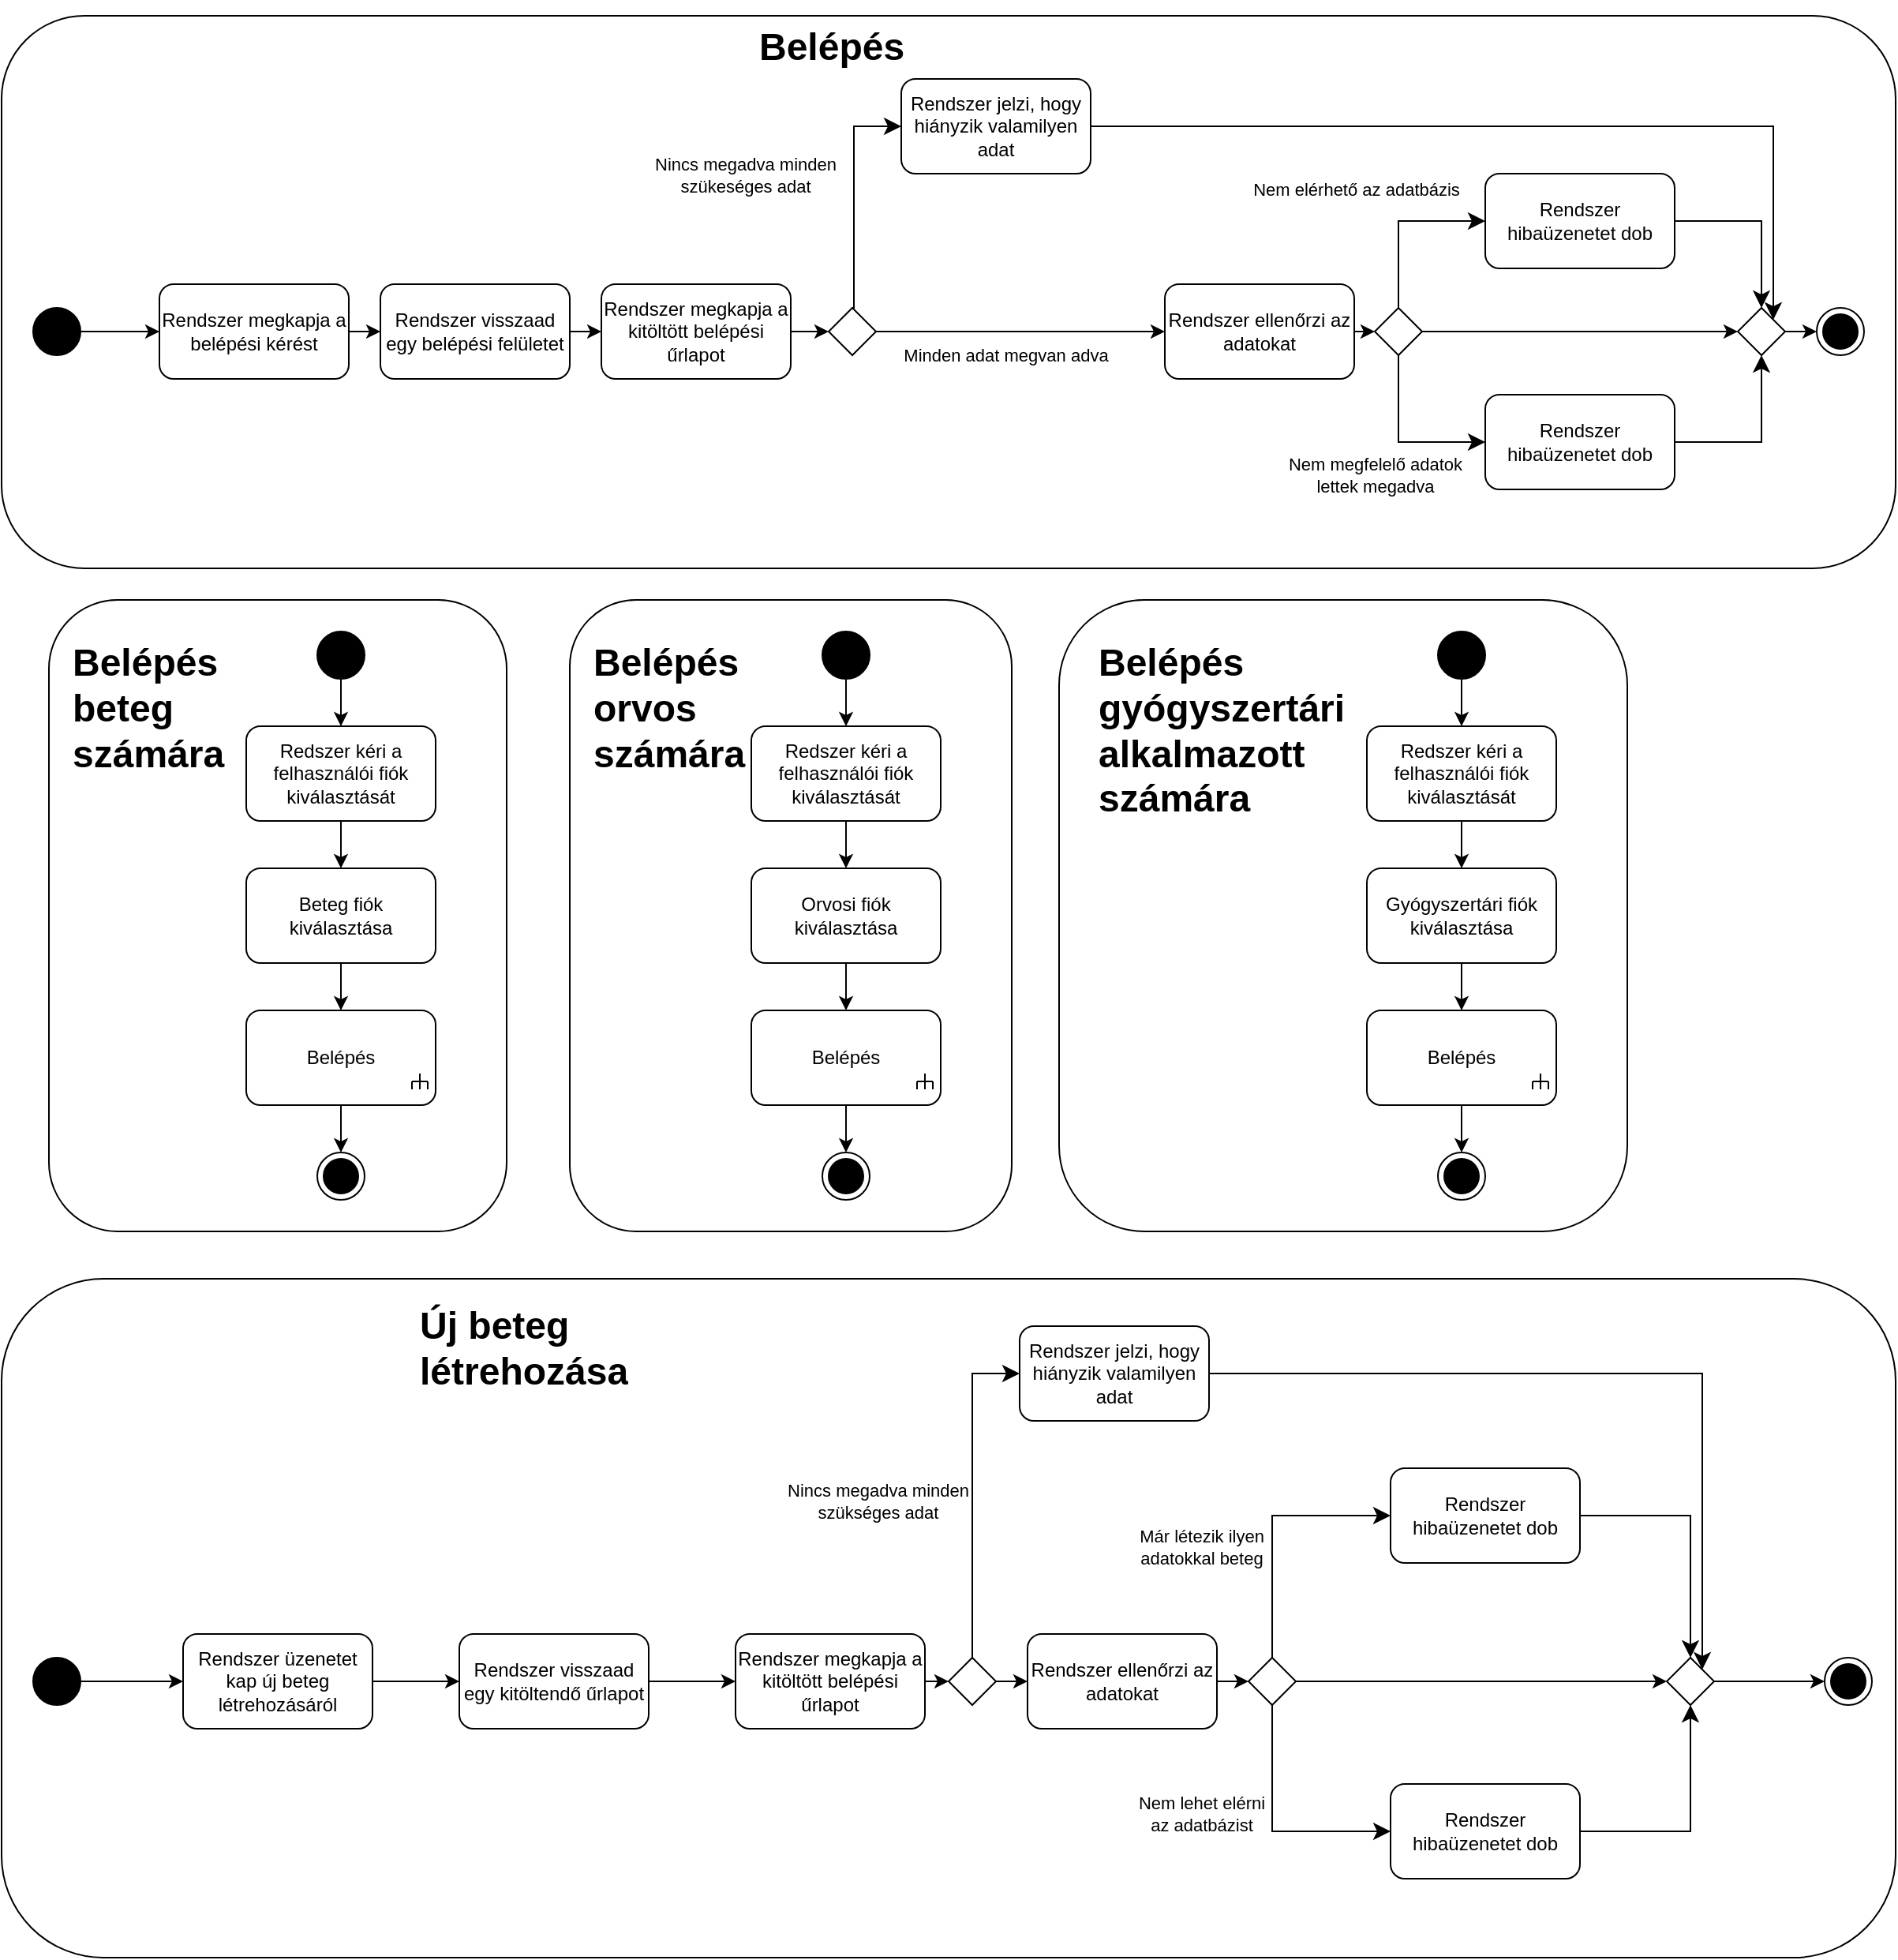<mxfile version="22.0.0" type="github">
  <diagram name="1 oldal" id="A5lsXJry7dlUo_Qo3VN9">
    <mxGraphModel dx="2314" dy="800" grid="1" gridSize="10" guides="1" tooltips="1" connect="1" arrows="1" fold="1" page="1" pageScale="1" pageWidth="1654" pageHeight="2336" math="0" shadow="0">
      <root>
        <mxCell id="0" />
        <mxCell id="1" parent="0" />
        <mxCell id="TR2FxZY_1NchtJB4vOHO-34" value="" style="rounded=1;whiteSpace=wrap;html=1;" parent="1" vertex="1">
          <mxGeometry x="30" y="830" width="1200" height="430" as="geometry" />
        </mxCell>
        <mxCell id="WHd49a4zWyqVJ8gv68w5-19" value="" style="rounded=1;whiteSpace=wrap;html=1;" parent="1" vertex="1">
          <mxGeometry x="60" y="400" width="290" height="400" as="geometry" />
        </mxCell>
        <mxCell id="PKvca1slZynbOJYqbTlJ-1" value="" style="rounded=1;whiteSpace=wrap;html=1;" parent="1" vertex="1">
          <mxGeometry x="30" y="30" width="1200" height="350" as="geometry" />
        </mxCell>
        <mxCell id="PKvca1slZynbOJYqbTlJ-5" value="" style="ellipse;fillColor=strokeColor;html=1;" parent="1" vertex="1">
          <mxGeometry x="50" y="215" width="30" height="30" as="geometry" />
        </mxCell>
        <mxCell id="PKvca1slZynbOJYqbTlJ-6" value="" style="endArrow=classic;html=1;rounded=0;exitX=1;exitY=0.5;exitDx=0;exitDy=0;entryX=0;entryY=0.5;entryDx=0;entryDy=0;" parent="1" source="PKvca1slZynbOJYqbTlJ-5" target="PKvca1slZynbOJYqbTlJ-7" edge="1">
          <mxGeometry width="50" height="50" relative="1" as="geometry">
            <mxPoint x="300" y="390" as="sourcePoint" />
            <mxPoint x="230" y="360" as="targetPoint" />
          </mxGeometry>
        </mxCell>
        <mxCell id="PKvca1slZynbOJYqbTlJ-7" value="Rendszer megkapja a belépési kérést" style="rounded=1;whiteSpace=wrap;html=1;" parent="1" vertex="1">
          <mxGeometry x="130" y="200" width="120" height="60" as="geometry" />
        </mxCell>
        <mxCell id="PKvca1slZynbOJYqbTlJ-8" value="Rendszer visszaad egy belépési felületet" style="rounded=1;whiteSpace=wrap;html=1;" parent="1" vertex="1">
          <mxGeometry x="270" y="200" width="120" height="60" as="geometry" />
        </mxCell>
        <mxCell id="PKvca1slZynbOJYqbTlJ-9" value="" style="endArrow=classic;html=1;rounded=0;exitX=1;exitY=0.5;exitDx=0;exitDy=0;entryX=0;entryY=0.5;entryDx=0;entryDy=0;" parent="1" source="PKvca1slZynbOJYqbTlJ-7" target="PKvca1slZynbOJYqbTlJ-8" edge="1">
          <mxGeometry width="50" height="50" relative="1" as="geometry">
            <mxPoint x="100" y="240" as="sourcePoint" />
            <mxPoint x="160" y="240" as="targetPoint" />
          </mxGeometry>
        </mxCell>
        <mxCell id="PKvca1slZynbOJYqbTlJ-10" value="Rendszer megkapja a kitöltött belépési űrlapot" style="rounded=1;whiteSpace=wrap;html=1;" parent="1" vertex="1">
          <mxGeometry x="410" y="200" width="120" height="60" as="geometry" />
        </mxCell>
        <mxCell id="PKvca1slZynbOJYqbTlJ-11" value="" style="endArrow=classic;html=1;rounded=0;exitX=1;exitY=0.5;exitDx=0;exitDy=0;entryX=0;entryY=0.5;entryDx=0;entryDy=0;" parent="1" source="PKvca1slZynbOJYqbTlJ-8" target="PKvca1slZynbOJYqbTlJ-10" edge="1">
          <mxGeometry width="50" height="50" relative="1" as="geometry">
            <mxPoint x="440" y="390" as="sourcePoint" />
            <mxPoint x="490" y="340" as="targetPoint" />
          </mxGeometry>
        </mxCell>
        <mxCell id="PKvca1slZynbOJYqbTlJ-12" value="Rendszer ellenőrzi az adatokat" style="rounded=1;whiteSpace=wrap;html=1;" parent="1" vertex="1">
          <mxGeometry x="767" y="200" width="120" height="60" as="geometry" />
        </mxCell>
        <mxCell id="PKvca1slZynbOJYqbTlJ-14" value="" style="ellipse;html=1;shape=endState;fillColor=strokeColor;" parent="1" vertex="1">
          <mxGeometry x="1180" y="215" width="30" height="30" as="geometry" />
        </mxCell>
        <mxCell id="KR95v1TRmi0__CUm9b0t-2" value="" style="rhombus;whiteSpace=wrap;html=1;" parent="1" vertex="1">
          <mxGeometry x="900" y="215" width="30" height="30" as="geometry" />
        </mxCell>
        <mxCell id="KR95v1TRmi0__CUm9b0t-4" value="Rendszer hibaüzenetet dob" style="rounded=1;whiteSpace=wrap;html=1;" parent="1" vertex="1">
          <mxGeometry x="970" y="130" width="120" height="60" as="geometry" />
        </mxCell>
        <mxCell id="KR95v1TRmi0__CUm9b0t-5" value="Rendszer hibaüzenetet dob" style="rounded=1;whiteSpace=wrap;html=1;" parent="1" vertex="1">
          <mxGeometry x="970" y="270" width="120" height="60" as="geometry" />
        </mxCell>
        <mxCell id="KR95v1TRmi0__CUm9b0t-6" value="" style="edgeStyle=segmentEdgeStyle;endArrow=classic;html=1;curved=0;rounded=0;endSize=8;startSize=8;exitX=0.5;exitY=0;exitDx=0;exitDy=0;entryX=0;entryY=0.5;entryDx=0;entryDy=0;" parent="1" source="KR95v1TRmi0__CUm9b0t-2" target="KR95v1TRmi0__CUm9b0t-4" edge="1">
          <mxGeometry width="50" height="50" relative="1" as="geometry">
            <mxPoint x="800" y="530" as="sourcePoint" />
            <mxPoint x="850" y="480" as="targetPoint" />
            <Array as="points">
              <mxPoint x="915" y="160" />
            </Array>
          </mxGeometry>
        </mxCell>
        <mxCell id="KR95v1TRmi0__CUm9b0t-31" value="Nem elérhető az adatbázis" style="edgeLabel;html=1;align=center;verticalAlign=middle;resizable=0;points=[];" parent="KR95v1TRmi0__CUm9b0t-6" vertex="1" connectable="0">
          <mxGeometry x="0.097" y="-3" relative="1" as="geometry">
            <mxPoint x="-33" y="-23" as="offset" />
          </mxGeometry>
        </mxCell>
        <mxCell id="KR95v1TRmi0__CUm9b0t-7" value="" style="edgeStyle=segmentEdgeStyle;endArrow=classic;html=1;curved=0;rounded=0;endSize=8;startSize=8;exitX=0.5;exitY=1;exitDx=0;exitDy=0;entryX=0;entryY=0.5;entryDx=0;entryDy=0;" parent="1" source="KR95v1TRmi0__CUm9b0t-2" target="KR95v1TRmi0__CUm9b0t-5" edge="1">
          <mxGeometry width="50" height="50" relative="1" as="geometry">
            <mxPoint x="875" y="385" as="sourcePoint" />
            <mxPoint x="930" y="330" as="targetPoint" />
            <Array as="points">
              <mxPoint x="915" y="300" />
            </Array>
          </mxGeometry>
        </mxCell>
        <mxCell id="KR95v1TRmi0__CUm9b0t-32" value="Nem megfelelő adatok&lt;br&gt;lettek megadva" style="edgeLabel;html=1;align=center;verticalAlign=middle;resizable=0;points=[];" parent="KR95v1TRmi0__CUm9b0t-7" vertex="1" connectable="0">
          <mxGeometry x="-0.357" y="4" relative="1" as="geometry">
            <mxPoint x="-19" y="40" as="offset" />
          </mxGeometry>
        </mxCell>
        <mxCell id="KR95v1TRmi0__CUm9b0t-8" value="" style="edgeStyle=segmentEdgeStyle;endArrow=classic;html=1;curved=0;rounded=0;endSize=8;startSize=8;exitX=1;exitY=0.5;exitDx=0;exitDy=0;entryX=0.5;entryY=0;entryDx=0;entryDy=0;" parent="1" source="KR95v1TRmi0__CUm9b0t-4" target="KR95v1TRmi0__CUm9b0t-9" edge="1">
          <mxGeometry width="50" height="50" relative="1" as="geometry">
            <mxPoint x="850" y="530" as="sourcePoint" />
            <mxPoint x="900" y="480" as="targetPoint" />
          </mxGeometry>
        </mxCell>
        <mxCell id="KR95v1TRmi0__CUm9b0t-9" value="" style="rhombus;whiteSpace=wrap;html=1;" parent="1" vertex="1">
          <mxGeometry x="1130" y="215" width="30" height="30" as="geometry" />
        </mxCell>
        <mxCell id="KR95v1TRmi0__CUm9b0t-13" value="" style="edgeStyle=segmentEdgeStyle;endArrow=classic;html=1;curved=0;rounded=0;endSize=8;startSize=8;exitX=1;exitY=0.5;exitDx=0;exitDy=0;entryX=0.5;entryY=1;entryDx=0;entryDy=0;" parent="1" source="KR95v1TRmi0__CUm9b0t-5" target="KR95v1TRmi0__CUm9b0t-9" edge="1">
          <mxGeometry width="50" height="50" relative="1" as="geometry">
            <mxPoint x="980" y="530" as="sourcePoint" />
            <mxPoint x="1030" y="480" as="targetPoint" />
          </mxGeometry>
        </mxCell>
        <mxCell id="KR95v1TRmi0__CUm9b0t-16" value="" style="rhombus;whiteSpace=wrap;html=1;" parent="1" vertex="1">
          <mxGeometry x="554" y="215" width="30" height="30" as="geometry" />
        </mxCell>
        <mxCell id="KR95v1TRmi0__CUm9b0t-17" value="" style="endArrow=classic;html=1;rounded=0;exitX=1;exitY=0.5;exitDx=0;exitDy=0;entryX=0;entryY=0.5;entryDx=0;entryDy=0;" parent="1" source="PKvca1slZynbOJYqbTlJ-10" target="KR95v1TRmi0__CUm9b0t-16" edge="1">
          <mxGeometry width="50" height="50" relative="1" as="geometry">
            <mxPoint x="680" y="530" as="sourcePoint" />
            <mxPoint x="730" y="480" as="targetPoint" />
          </mxGeometry>
        </mxCell>
        <mxCell id="KR95v1TRmi0__CUm9b0t-18" value="Rendszer jelzi, hogy hiányzik valamilyen adat" style="rounded=1;whiteSpace=wrap;html=1;" parent="1" vertex="1">
          <mxGeometry x="600" y="70" width="120" height="60" as="geometry" />
        </mxCell>
        <mxCell id="KR95v1TRmi0__CUm9b0t-20" value="" style="edgeStyle=segmentEdgeStyle;endArrow=classic;html=1;curved=0;rounded=0;endSize=8;startSize=8;exitX=0.5;exitY=0;exitDx=0;exitDy=0;entryX=0;entryY=0.5;entryDx=0;entryDy=0;" parent="1" source="KR95v1TRmi0__CUm9b0t-16" target="KR95v1TRmi0__CUm9b0t-18" edge="1">
          <mxGeometry width="50" height="50" relative="1" as="geometry">
            <mxPoint x="555" y="435" as="sourcePoint" />
            <mxPoint x="610" y="380" as="targetPoint" />
            <Array as="points">
              <mxPoint x="570" y="215" />
              <mxPoint x="570" y="100" />
            </Array>
          </mxGeometry>
        </mxCell>
        <mxCell id="KR95v1TRmi0__CUm9b0t-23" value="Nincs megadva minden&lt;br&gt;szükeséges adat" style="edgeLabel;html=1;align=center;verticalAlign=middle;resizable=0;points=[];" parent="KR95v1TRmi0__CUm9b0t-20" vertex="1" connectable="0">
          <mxGeometry x="-0.293" y="-4" relative="1" as="geometry">
            <mxPoint x="-73" y="-34" as="offset" />
          </mxGeometry>
        </mxCell>
        <mxCell id="KR95v1TRmi0__CUm9b0t-21" value="" style="edgeStyle=segmentEdgeStyle;endArrow=classic;html=1;curved=0;rounded=0;endSize=8;startSize=8;exitX=1;exitY=0.5;exitDx=0;exitDy=0;entryX=1;entryY=0;entryDx=0;entryDy=0;" parent="1" source="KR95v1TRmi0__CUm9b0t-18" target="KR95v1TRmi0__CUm9b0t-9" edge="1">
          <mxGeometry width="50" height="50" relative="1" as="geometry">
            <mxPoint x="579" y="225" as="sourcePoint" />
            <mxPoint x="610" y="180" as="targetPoint" />
            <Array as="points">
              <mxPoint x="720" y="100" />
              <mxPoint x="1153" y="100" />
            </Array>
          </mxGeometry>
        </mxCell>
        <mxCell id="KR95v1TRmi0__CUm9b0t-24" value="" style="endArrow=classic;html=1;rounded=0;exitX=1;exitY=0.5;exitDx=0;exitDy=0;entryX=0;entryY=0.5;entryDx=0;entryDy=0;" parent="1" source="KR95v1TRmi0__CUm9b0t-16" target="PKvca1slZynbOJYqbTlJ-12" edge="1">
          <mxGeometry width="50" height="50" relative="1" as="geometry">
            <mxPoint x="680" y="530" as="sourcePoint" />
            <mxPoint x="720" y="230" as="targetPoint" />
          </mxGeometry>
        </mxCell>
        <mxCell id="KR95v1TRmi0__CUm9b0t-25" value="Minden adat megvan adva" style="edgeLabel;html=1;align=center;verticalAlign=middle;resizable=0;points=[];" parent="KR95v1TRmi0__CUm9b0t-24" vertex="1" connectable="0">
          <mxGeometry x="-0.329" relative="1" as="geometry">
            <mxPoint x="20" y="15" as="offset" />
          </mxGeometry>
        </mxCell>
        <mxCell id="KR95v1TRmi0__CUm9b0t-28" value="" style="endArrow=classic;html=1;rounded=0;exitX=1;exitY=0.5;exitDx=0;exitDy=0;entryX=0;entryY=0.5;entryDx=0;entryDy=0;" parent="1" source="KR95v1TRmi0__CUm9b0t-9" target="PKvca1slZynbOJYqbTlJ-14" edge="1">
          <mxGeometry width="50" height="50" relative="1" as="geometry">
            <mxPoint x="680" y="530" as="sourcePoint" />
            <mxPoint x="730" y="480" as="targetPoint" />
          </mxGeometry>
        </mxCell>
        <mxCell id="KR95v1TRmi0__CUm9b0t-29" value="" style="endArrow=classic;html=1;rounded=0;exitX=1;exitY=0.5;exitDx=0;exitDy=0;entryX=0;entryY=0.5;entryDx=0;entryDy=0;" parent="1" source="PKvca1slZynbOJYqbTlJ-12" target="KR95v1TRmi0__CUm9b0t-2" edge="1">
          <mxGeometry width="50" height="50" relative="1" as="geometry">
            <mxPoint x="680" y="530" as="sourcePoint" />
            <mxPoint x="730" y="480" as="targetPoint" />
          </mxGeometry>
        </mxCell>
        <mxCell id="KR95v1TRmi0__CUm9b0t-30" value="" style="endArrow=classic;html=1;rounded=0;exitX=1;exitY=0.5;exitDx=0;exitDy=0;entryX=0;entryY=0.5;entryDx=0;entryDy=0;" parent="1" source="KR95v1TRmi0__CUm9b0t-2" target="KR95v1TRmi0__CUm9b0t-9" edge="1">
          <mxGeometry width="50" height="50" relative="1" as="geometry">
            <mxPoint x="680" y="530" as="sourcePoint" />
            <mxPoint x="730" y="480" as="targetPoint" />
          </mxGeometry>
        </mxCell>
        <mxCell id="WHd49a4zWyqVJ8gv68w5-1" value="" style="ellipse;fillColor=strokeColor;html=1;" parent="1" vertex="1">
          <mxGeometry x="230" y="420" width="30" height="30" as="geometry" />
        </mxCell>
        <mxCell id="WHd49a4zWyqVJ8gv68w5-9" value="Redszer kéri a felhasználói fiók kiválasztását" style="rounded=1;whiteSpace=wrap;html=1;" parent="1" vertex="1">
          <mxGeometry x="185" y="480" width="120" height="60" as="geometry" />
        </mxCell>
        <mxCell id="WHd49a4zWyqVJ8gv68w5-10" value="" style="endArrow=classic;html=1;rounded=0;exitX=0.5;exitY=1;exitDx=0;exitDy=0;entryX=0.5;entryY=0;entryDx=0;entryDy=0;" parent="1" source="WHd49a4zWyqVJ8gv68w5-1" target="WHd49a4zWyqVJ8gv68w5-9" edge="1">
          <mxGeometry width="50" height="50" relative="1" as="geometry">
            <mxPoint x="290" y="470" as="sourcePoint" />
            <mxPoint x="340" y="420" as="targetPoint" />
          </mxGeometry>
        </mxCell>
        <mxCell id="WHd49a4zWyqVJ8gv68w5-13" value="Beteg fiók kiválasztása" style="rounded=1;whiteSpace=wrap;html=1;" parent="1" vertex="1">
          <mxGeometry x="185" y="570" width="120" height="60" as="geometry" />
        </mxCell>
        <mxCell id="WHd49a4zWyqVJ8gv68w5-14" value="" style="group" parent="1" vertex="1" connectable="0">
          <mxGeometry x="185" y="660" width="120" height="60" as="geometry" />
        </mxCell>
        <mxCell id="WHd49a4zWyqVJ8gv68w5-12" value="Belépés" style="rounded=1;whiteSpace=wrap;html=1;" parent="WHd49a4zWyqVJ8gv68w5-14" vertex="1">
          <mxGeometry width="120" height="60" as="geometry" />
        </mxCell>
        <mxCell id="WHd49a4zWyqVJ8gv68w5-8" value="" style="group" parent="WHd49a4zWyqVJ8gv68w5-14" vertex="1" connectable="0">
          <mxGeometry x="105" y="40" width="10" height="10" as="geometry" />
        </mxCell>
        <mxCell id="WHd49a4zWyqVJ8gv68w5-2" value="" style="endArrow=none;html=1;rounded=0;" parent="WHd49a4zWyqVJ8gv68w5-8" edge="1">
          <mxGeometry width="50" height="50" relative="1" as="geometry">
            <mxPoint x="5" as="sourcePoint" />
            <mxPoint x="5" y="5" as="targetPoint" />
          </mxGeometry>
        </mxCell>
        <mxCell id="WHd49a4zWyqVJ8gv68w5-3" value="" style="endArrow=none;html=1;rounded=0;" parent="WHd49a4zWyqVJ8gv68w5-8" edge="1">
          <mxGeometry width="50" height="50" relative="1" as="geometry">
            <mxPoint x="5" y="5" as="sourcePoint" />
            <mxPoint x="5" y="10" as="targetPoint" />
          </mxGeometry>
        </mxCell>
        <mxCell id="WHd49a4zWyqVJ8gv68w5-4" value="" style="endArrow=none;html=1;rounded=0;" parent="WHd49a4zWyqVJ8gv68w5-8" edge="1">
          <mxGeometry width="50" height="50" relative="1" as="geometry">
            <mxPoint x="5" y="5" as="sourcePoint" />
            <mxPoint y="5" as="targetPoint" />
          </mxGeometry>
        </mxCell>
        <mxCell id="WHd49a4zWyqVJ8gv68w5-5" value="" style="endArrow=none;html=1;rounded=0;" parent="WHd49a4zWyqVJ8gv68w5-8" edge="1">
          <mxGeometry width="50" height="50" relative="1" as="geometry">
            <mxPoint x="10" y="5" as="sourcePoint" />
            <mxPoint x="5" y="5" as="targetPoint" />
            <Array as="points" />
          </mxGeometry>
        </mxCell>
        <mxCell id="WHd49a4zWyqVJ8gv68w5-6" value="" style="endArrow=none;html=1;rounded=0;" parent="WHd49a4zWyqVJ8gv68w5-8" edge="1">
          <mxGeometry width="50" height="50" relative="1" as="geometry">
            <mxPoint y="5" as="sourcePoint" />
            <mxPoint y="10" as="targetPoint" />
          </mxGeometry>
        </mxCell>
        <mxCell id="WHd49a4zWyqVJ8gv68w5-7" value="" style="endArrow=none;html=1;rounded=0;" parent="WHd49a4zWyqVJ8gv68w5-8" edge="1">
          <mxGeometry width="50" height="50" relative="1" as="geometry">
            <mxPoint x="10" y="5" as="sourcePoint" />
            <mxPoint x="10" y="10" as="targetPoint" />
          </mxGeometry>
        </mxCell>
        <mxCell id="WHd49a4zWyqVJ8gv68w5-15" value="" style="endArrow=classic;html=1;rounded=0;exitX=0.5;exitY=1;exitDx=0;exitDy=0;entryX=0.5;entryY=0;entryDx=0;entryDy=0;" parent="1" source="WHd49a4zWyqVJ8gv68w5-9" target="WHd49a4zWyqVJ8gv68w5-13" edge="1">
          <mxGeometry width="50" height="50" relative="1" as="geometry">
            <mxPoint x="255" y="460" as="sourcePoint" />
            <mxPoint x="255" y="490" as="targetPoint" />
          </mxGeometry>
        </mxCell>
        <mxCell id="WHd49a4zWyqVJ8gv68w5-16" value="" style="endArrow=classic;html=1;rounded=0;exitX=0.5;exitY=1;exitDx=0;exitDy=0;entryX=0.5;entryY=0;entryDx=0;entryDy=0;" parent="1" source="WHd49a4zWyqVJ8gv68w5-13" target="WHd49a4zWyqVJ8gv68w5-12" edge="1">
          <mxGeometry width="50" height="50" relative="1" as="geometry">
            <mxPoint x="255" y="550" as="sourcePoint" />
            <mxPoint x="255" y="580" as="targetPoint" />
          </mxGeometry>
        </mxCell>
        <mxCell id="WHd49a4zWyqVJ8gv68w5-17" value="" style="ellipse;html=1;shape=endState;fillColor=strokeColor;" parent="1" vertex="1">
          <mxGeometry x="230" y="750" width="30" height="30" as="geometry" />
        </mxCell>
        <mxCell id="WHd49a4zWyqVJ8gv68w5-18" value="" style="endArrow=classic;html=1;rounded=0;exitX=0.5;exitY=1;exitDx=0;exitDy=0;entryX=0.5;entryY=0;entryDx=0;entryDy=0;" parent="1" source="WHd49a4zWyqVJ8gv68w5-12" target="WHd49a4zWyqVJ8gv68w5-17" edge="1">
          <mxGeometry width="50" height="50" relative="1" as="geometry">
            <mxPoint x="255" y="640" as="sourcePoint" />
            <mxPoint x="255" y="670" as="targetPoint" />
          </mxGeometry>
        </mxCell>
        <mxCell id="WHd49a4zWyqVJ8gv68w5-21" value="" style="rounded=1;whiteSpace=wrap;html=1;" parent="1" vertex="1">
          <mxGeometry x="390" y="400" width="280" height="400" as="geometry" />
        </mxCell>
        <mxCell id="WHd49a4zWyqVJ8gv68w5-22" value="" style="ellipse;fillColor=strokeColor;html=1;" parent="1" vertex="1">
          <mxGeometry x="550" y="420" width="30" height="30" as="geometry" />
        </mxCell>
        <mxCell id="WHd49a4zWyqVJ8gv68w5-23" value="Redszer kéri a felhasználói fiók kiválasztását" style="rounded=1;whiteSpace=wrap;html=1;" parent="1" vertex="1">
          <mxGeometry x="505" y="480" width="120" height="60" as="geometry" />
        </mxCell>
        <mxCell id="WHd49a4zWyqVJ8gv68w5-24" value="" style="endArrow=classic;html=1;rounded=0;exitX=0.5;exitY=1;exitDx=0;exitDy=0;entryX=0.5;entryY=0;entryDx=0;entryDy=0;" parent="1" source="WHd49a4zWyqVJ8gv68w5-22" target="WHd49a4zWyqVJ8gv68w5-23" edge="1">
          <mxGeometry width="50" height="50" relative="1" as="geometry">
            <mxPoint x="610" y="470" as="sourcePoint" />
            <mxPoint x="660" y="420" as="targetPoint" />
          </mxGeometry>
        </mxCell>
        <mxCell id="WHd49a4zWyqVJ8gv68w5-25" value="Orvosi fiók kiválasztása" style="rounded=1;whiteSpace=wrap;html=1;" parent="1" vertex="1">
          <mxGeometry x="505" y="570" width="120" height="60" as="geometry" />
        </mxCell>
        <mxCell id="WHd49a4zWyqVJ8gv68w5-26" value="" style="group" parent="1" vertex="1" connectable="0">
          <mxGeometry x="505" y="660" width="120" height="60" as="geometry" />
        </mxCell>
        <mxCell id="WHd49a4zWyqVJ8gv68w5-27" value="Belépés" style="rounded=1;whiteSpace=wrap;html=1;" parent="WHd49a4zWyqVJ8gv68w5-26" vertex="1">
          <mxGeometry width="120" height="60" as="geometry" />
        </mxCell>
        <mxCell id="WHd49a4zWyqVJ8gv68w5-28" value="" style="group" parent="WHd49a4zWyqVJ8gv68w5-26" vertex="1" connectable="0">
          <mxGeometry x="105" y="40" width="10" height="10" as="geometry" />
        </mxCell>
        <mxCell id="WHd49a4zWyqVJ8gv68w5-29" value="" style="endArrow=none;html=1;rounded=0;" parent="WHd49a4zWyqVJ8gv68w5-28" edge="1">
          <mxGeometry width="50" height="50" relative="1" as="geometry">
            <mxPoint x="5" as="sourcePoint" />
            <mxPoint x="5" y="5" as="targetPoint" />
          </mxGeometry>
        </mxCell>
        <mxCell id="WHd49a4zWyqVJ8gv68w5-30" value="" style="endArrow=none;html=1;rounded=0;" parent="WHd49a4zWyqVJ8gv68w5-28" edge="1">
          <mxGeometry width="50" height="50" relative="1" as="geometry">
            <mxPoint x="5" y="5" as="sourcePoint" />
            <mxPoint x="5" y="10" as="targetPoint" />
          </mxGeometry>
        </mxCell>
        <mxCell id="WHd49a4zWyqVJ8gv68w5-31" value="" style="endArrow=none;html=1;rounded=0;" parent="WHd49a4zWyqVJ8gv68w5-28" edge="1">
          <mxGeometry width="50" height="50" relative="1" as="geometry">
            <mxPoint x="5" y="5" as="sourcePoint" />
            <mxPoint y="5" as="targetPoint" />
          </mxGeometry>
        </mxCell>
        <mxCell id="WHd49a4zWyqVJ8gv68w5-32" value="" style="endArrow=none;html=1;rounded=0;" parent="WHd49a4zWyqVJ8gv68w5-28" edge="1">
          <mxGeometry width="50" height="50" relative="1" as="geometry">
            <mxPoint x="10" y="5" as="sourcePoint" />
            <mxPoint x="5" y="5" as="targetPoint" />
            <Array as="points" />
          </mxGeometry>
        </mxCell>
        <mxCell id="WHd49a4zWyqVJ8gv68w5-33" value="" style="endArrow=none;html=1;rounded=0;" parent="WHd49a4zWyqVJ8gv68w5-28" edge="1">
          <mxGeometry width="50" height="50" relative="1" as="geometry">
            <mxPoint y="5" as="sourcePoint" />
            <mxPoint y="10" as="targetPoint" />
          </mxGeometry>
        </mxCell>
        <mxCell id="WHd49a4zWyqVJ8gv68w5-34" value="" style="endArrow=none;html=1;rounded=0;" parent="WHd49a4zWyqVJ8gv68w5-28" edge="1">
          <mxGeometry width="50" height="50" relative="1" as="geometry">
            <mxPoint x="10" y="5" as="sourcePoint" />
            <mxPoint x="10" y="10" as="targetPoint" />
          </mxGeometry>
        </mxCell>
        <mxCell id="WHd49a4zWyqVJ8gv68w5-35" value="" style="endArrow=classic;html=1;rounded=0;exitX=0.5;exitY=1;exitDx=0;exitDy=0;entryX=0.5;entryY=0;entryDx=0;entryDy=0;" parent="1" source="WHd49a4zWyqVJ8gv68w5-23" target="WHd49a4zWyqVJ8gv68w5-25" edge="1">
          <mxGeometry width="50" height="50" relative="1" as="geometry">
            <mxPoint x="575" y="460" as="sourcePoint" />
            <mxPoint x="575" y="490" as="targetPoint" />
          </mxGeometry>
        </mxCell>
        <mxCell id="WHd49a4zWyqVJ8gv68w5-36" value="" style="endArrow=classic;html=1;rounded=0;exitX=0.5;exitY=1;exitDx=0;exitDy=0;entryX=0.5;entryY=0;entryDx=0;entryDy=0;" parent="1" source="WHd49a4zWyqVJ8gv68w5-25" target="WHd49a4zWyqVJ8gv68w5-27" edge="1">
          <mxGeometry width="50" height="50" relative="1" as="geometry">
            <mxPoint x="575" y="550" as="sourcePoint" />
            <mxPoint x="575" y="580" as="targetPoint" />
          </mxGeometry>
        </mxCell>
        <mxCell id="WHd49a4zWyqVJ8gv68w5-37" value="" style="ellipse;html=1;shape=endState;fillColor=strokeColor;" parent="1" vertex="1">
          <mxGeometry x="550" y="750" width="30" height="30" as="geometry" />
        </mxCell>
        <mxCell id="WHd49a4zWyqVJ8gv68w5-38" value="" style="endArrow=classic;html=1;rounded=0;exitX=0.5;exitY=1;exitDx=0;exitDy=0;entryX=0.5;entryY=0;entryDx=0;entryDy=0;" parent="1" source="WHd49a4zWyqVJ8gv68w5-27" target="WHd49a4zWyqVJ8gv68w5-37" edge="1">
          <mxGeometry width="50" height="50" relative="1" as="geometry">
            <mxPoint x="575" y="640" as="sourcePoint" />
            <mxPoint x="575" y="670" as="targetPoint" />
          </mxGeometry>
        </mxCell>
        <mxCell id="WHd49a4zWyqVJ8gv68w5-40" value="" style="rounded=1;whiteSpace=wrap;html=1;" parent="1" vertex="1">
          <mxGeometry x="700" y="400" width="360" height="400" as="geometry" />
        </mxCell>
        <mxCell id="WHd49a4zWyqVJ8gv68w5-41" value="" style="ellipse;fillColor=strokeColor;html=1;" parent="1" vertex="1">
          <mxGeometry x="940" y="420" width="30" height="30" as="geometry" />
        </mxCell>
        <mxCell id="WHd49a4zWyqVJ8gv68w5-42" value="Redszer kéri a felhasználói fiók kiválasztását" style="rounded=1;whiteSpace=wrap;html=1;" parent="1" vertex="1">
          <mxGeometry x="895" y="480" width="120" height="60" as="geometry" />
        </mxCell>
        <mxCell id="WHd49a4zWyqVJ8gv68w5-43" value="" style="endArrow=classic;html=1;rounded=0;exitX=0.5;exitY=1;exitDx=0;exitDy=0;entryX=0.5;entryY=0;entryDx=0;entryDy=0;" parent="1" source="WHd49a4zWyqVJ8gv68w5-41" target="WHd49a4zWyqVJ8gv68w5-42" edge="1">
          <mxGeometry width="50" height="50" relative="1" as="geometry">
            <mxPoint x="1000" y="470" as="sourcePoint" />
            <mxPoint x="1050" y="420" as="targetPoint" />
          </mxGeometry>
        </mxCell>
        <mxCell id="WHd49a4zWyqVJ8gv68w5-44" value="Gyógyszertári fiók kiválasztása" style="rounded=1;whiteSpace=wrap;html=1;" parent="1" vertex="1">
          <mxGeometry x="895" y="570" width="120" height="60" as="geometry" />
        </mxCell>
        <mxCell id="WHd49a4zWyqVJ8gv68w5-45" value="" style="group" parent="1" vertex="1" connectable="0">
          <mxGeometry x="895" y="660" width="120" height="60" as="geometry" />
        </mxCell>
        <mxCell id="WHd49a4zWyqVJ8gv68w5-46" value="Belépés" style="rounded=1;whiteSpace=wrap;html=1;" parent="WHd49a4zWyqVJ8gv68w5-45" vertex="1">
          <mxGeometry width="120" height="60" as="geometry" />
        </mxCell>
        <mxCell id="WHd49a4zWyqVJ8gv68w5-47" value="" style="group" parent="WHd49a4zWyqVJ8gv68w5-45" vertex="1" connectable="0">
          <mxGeometry x="105" y="40" width="10" height="10" as="geometry" />
        </mxCell>
        <mxCell id="WHd49a4zWyqVJ8gv68w5-48" value="" style="endArrow=none;html=1;rounded=0;" parent="WHd49a4zWyqVJ8gv68w5-47" edge="1">
          <mxGeometry width="50" height="50" relative="1" as="geometry">
            <mxPoint x="5" as="sourcePoint" />
            <mxPoint x="5" y="5" as="targetPoint" />
          </mxGeometry>
        </mxCell>
        <mxCell id="WHd49a4zWyqVJ8gv68w5-49" value="" style="endArrow=none;html=1;rounded=0;" parent="WHd49a4zWyqVJ8gv68w5-47" edge="1">
          <mxGeometry width="50" height="50" relative="1" as="geometry">
            <mxPoint x="5" y="5" as="sourcePoint" />
            <mxPoint x="5" y="10" as="targetPoint" />
          </mxGeometry>
        </mxCell>
        <mxCell id="WHd49a4zWyqVJ8gv68w5-50" value="" style="endArrow=none;html=1;rounded=0;" parent="WHd49a4zWyqVJ8gv68w5-47" edge="1">
          <mxGeometry width="50" height="50" relative="1" as="geometry">
            <mxPoint x="5" y="5" as="sourcePoint" />
            <mxPoint y="5" as="targetPoint" />
          </mxGeometry>
        </mxCell>
        <mxCell id="WHd49a4zWyqVJ8gv68w5-51" value="" style="endArrow=none;html=1;rounded=0;" parent="WHd49a4zWyqVJ8gv68w5-47" edge="1">
          <mxGeometry width="50" height="50" relative="1" as="geometry">
            <mxPoint x="10" y="5" as="sourcePoint" />
            <mxPoint x="5" y="5" as="targetPoint" />
            <Array as="points" />
          </mxGeometry>
        </mxCell>
        <mxCell id="WHd49a4zWyqVJ8gv68w5-52" value="" style="endArrow=none;html=1;rounded=0;" parent="WHd49a4zWyqVJ8gv68w5-47" edge="1">
          <mxGeometry width="50" height="50" relative="1" as="geometry">
            <mxPoint y="5" as="sourcePoint" />
            <mxPoint y="10" as="targetPoint" />
          </mxGeometry>
        </mxCell>
        <mxCell id="WHd49a4zWyqVJ8gv68w5-53" value="" style="endArrow=none;html=1;rounded=0;" parent="WHd49a4zWyqVJ8gv68w5-47" edge="1">
          <mxGeometry width="50" height="50" relative="1" as="geometry">
            <mxPoint x="10" y="5" as="sourcePoint" />
            <mxPoint x="10" y="10" as="targetPoint" />
          </mxGeometry>
        </mxCell>
        <mxCell id="WHd49a4zWyqVJ8gv68w5-54" value="" style="endArrow=classic;html=1;rounded=0;exitX=0.5;exitY=1;exitDx=0;exitDy=0;entryX=0.5;entryY=0;entryDx=0;entryDy=0;" parent="1" source="WHd49a4zWyqVJ8gv68w5-42" target="WHd49a4zWyqVJ8gv68w5-44" edge="1">
          <mxGeometry width="50" height="50" relative="1" as="geometry">
            <mxPoint x="965" y="460" as="sourcePoint" />
            <mxPoint x="965" y="490" as="targetPoint" />
          </mxGeometry>
        </mxCell>
        <mxCell id="WHd49a4zWyqVJ8gv68w5-55" value="" style="endArrow=classic;html=1;rounded=0;exitX=0.5;exitY=1;exitDx=0;exitDy=0;entryX=0.5;entryY=0;entryDx=0;entryDy=0;" parent="1" source="WHd49a4zWyqVJ8gv68w5-44" target="WHd49a4zWyqVJ8gv68w5-46" edge="1">
          <mxGeometry width="50" height="50" relative="1" as="geometry">
            <mxPoint x="965" y="550" as="sourcePoint" />
            <mxPoint x="965" y="580" as="targetPoint" />
          </mxGeometry>
        </mxCell>
        <mxCell id="WHd49a4zWyqVJ8gv68w5-56" value="" style="ellipse;html=1;shape=endState;fillColor=strokeColor;" parent="1" vertex="1">
          <mxGeometry x="940" y="750" width="30" height="30" as="geometry" />
        </mxCell>
        <mxCell id="WHd49a4zWyqVJ8gv68w5-57" value="" style="endArrow=classic;html=1;rounded=0;exitX=0.5;exitY=1;exitDx=0;exitDy=0;entryX=0.5;entryY=0;entryDx=0;entryDy=0;" parent="1" source="WHd49a4zWyqVJ8gv68w5-46" target="WHd49a4zWyqVJ8gv68w5-56" edge="1">
          <mxGeometry width="50" height="50" relative="1" as="geometry">
            <mxPoint x="965" y="640" as="sourcePoint" />
            <mxPoint x="965" y="670" as="targetPoint" />
          </mxGeometry>
        </mxCell>
        <mxCell id="TR2FxZY_1NchtJB4vOHO-1" value="" style="ellipse;fillColor=strokeColor;html=1;" parent="1" vertex="1">
          <mxGeometry x="50" y="1070" width="30" height="30" as="geometry" />
        </mxCell>
        <mxCell id="TR2FxZY_1NchtJB4vOHO-2" value="" style="endArrow=classic;html=1;rounded=0;exitX=1;exitY=0.5;exitDx=0;exitDy=0;" parent="1" source="TR2FxZY_1NchtJB4vOHO-1" target="TR2FxZY_1NchtJB4vOHO-3" edge="1">
          <mxGeometry width="50" height="50" relative="1" as="geometry">
            <mxPoint x="365" y="860" as="sourcePoint" />
            <mxPoint x="155" y="1220" as="targetPoint" />
          </mxGeometry>
        </mxCell>
        <mxCell id="TR2FxZY_1NchtJB4vOHO-3" value="Rendszer üzenetet kap új beteg létrehozásáról" style="rounded=1;whiteSpace=wrap;html=1;" parent="1" vertex="1">
          <mxGeometry x="145" y="1055" width="120" height="60" as="geometry" />
        </mxCell>
        <mxCell id="TR2FxZY_1NchtJB4vOHO-4" value="Rendszer visszaad egy kitöltendő űrlapot" style="rounded=1;whiteSpace=wrap;html=1;" parent="1" vertex="1">
          <mxGeometry x="320" y="1055" width="120" height="60" as="geometry" />
        </mxCell>
        <mxCell id="TR2FxZY_1NchtJB4vOHO-5" value="" style="endArrow=classic;html=1;rounded=0;exitX=1;exitY=0.5;exitDx=0;exitDy=0;entryX=0;entryY=0.5;entryDx=0;entryDy=0;" parent="1" source="TR2FxZY_1NchtJB4vOHO-3" target="TR2FxZY_1NchtJB4vOHO-4" edge="1">
          <mxGeometry width="50" height="50" relative="1" as="geometry">
            <mxPoint x="90" y="1095" as="sourcePoint" />
            <mxPoint x="155" y="1095" as="targetPoint" />
          </mxGeometry>
        </mxCell>
        <mxCell id="TR2FxZY_1NchtJB4vOHO-6" value="Rendszer megkapja a kitöltött belépési űrlapot" style="rounded=1;whiteSpace=wrap;html=1;" parent="1" vertex="1">
          <mxGeometry x="495" y="1055" width="120" height="60" as="geometry" />
        </mxCell>
        <mxCell id="TR2FxZY_1NchtJB4vOHO-7" value="" style="endArrow=classic;html=1;rounded=0;exitX=1;exitY=0.5;exitDx=0;exitDy=0;entryX=0;entryY=0.5;entryDx=0;entryDy=0;" parent="1" source="TR2FxZY_1NchtJB4vOHO-4" target="TR2FxZY_1NchtJB4vOHO-6" edge="1">
          <mxGeometry width="50" height="50" relative="1" as="geometry">
            <mxPoint x="275" y="1095" as="sourcePoint" />
            <mxPoint x="330" y="1095" as="targetPoint" />
          </mxGeometry>
        </mxCell>
        <mxCell id="TR2FxZY_1NchtJB4vOHO-8" value="Rendszer ellenőrzi az adatokat" style="rounded=1;whiteSpace=wrap;html=1;" parent="1" vertex="1">
          <mxGeometry x="680" y="1055" width="120" height="60" as="geometry" />
        </mxCell>
        <mxCell id="TR2FxZY_1NchtJB4vOHO-10" value="" style="ellipse;html=1;shape=endState;fillColor=strokeColor;" parent="1" vertex="1">
          <mxGeometry x="1185" y="1070" width="30" height="30" as="geometry" />
        </mxCell>
        <mxCell id="TR2FxZY_1NchtJB4vOHO-12" value="" style="rhombus;whiteSpace=wrap;html=1;" parent="1" vertex="1">
          <mxGeometry x="630" y="1070" width="30" height="30" as="geometry" />
        </mxCell>
        <mxCell id="TR2FxZY_1NchtJB4vOHO-13" value="" style="endArrow=classic;html=1;rounded=0;exitX=1;exitY=0.5;exitDx=0;exitDy=0;entryX=0;entryY=0.5;entryDx=0;entryDy=0;" parent="1" source="TR2FxZY_1NchtJB4vOHO-6" target="TR2FxZY_1NchtJB4vOHO-12" edge="1">
          <mxGeometry width="50" height="50" relative="1" as="geometry">
            <mxPoint x="450" y="1095" as="sourcePoint" />
            <mxPoint x="505" y="1095" as="targetPoint" />
          </mxGeometry>
        </mxCell>
        <mxCell id="TR2FxZY_1NchtJB4vOHO-14" value="Rendszer jelzi, hogy hiányzik valamilyen adat" style="rounded=1;whiteSpace=wrap;html=1;" parent="1" vertex="1">
          <mxGeometry x="675" y="860" width="120" height="60" as="geometry" />
        </mxCell>
        <mxCell id="TR2FxZY_1NchtJB4vOHO-15" value="" style="rhombus;whiteSpace=wrap;html=1;" parent="1" vertex="1">
          <mxGeometry x="1085" y="1070" width="30" height="30" as="geometry" />
        </mxCell>
        <mxCell id="TR2FxZY_1NchtJB4vOHO-17" value="" style="endArrow=classic;html=1;rounded=0;exitX=1;exitY=0.5;exitDx=0;exitDy=0;entryX=0;entryY=0.5;entryDx=0;entryDy=0;" parent="1" source="TR2FxZY_1NchtJB4vOHO-15" target="TR2FxZY_1NchtJB4vOHO-10" edge="1">
          <mxGeometry width="50" height="50" relative="1" as="geometry">
            <mxPoint x="1070" y="1095" as="sourcePoint" />
            <mxPoint x="1095" y="1095" as="targetPoint" />
          </mxGeometry>
        </mxCell>
        <mxCell id="TR2FxZY_1NchtJB4vOHO-18" value="" style="edgeStyle=segmentEdgeStyle;endArrow=classic;html=1;curved=0;rounded=0;endSize=8;startSize=8;exitX=0.5;exitY=0;exitDx=0;exitDy=0;entryX=0;entryY=0.5;entryDx=0;entryDy=0;" parent="1" source="TR2FxZY_1NchtJB4vOHO-12" target="TR2FxZY_1NchtJB4vOHO-14" edge="1">
          <mxGeometry width="50" height="50" relative="1" as="geometry">
            <mxPoint x="625" y="770" as="sourcePoint" />
            <mxPoint x="675" y="990" as="targetPoint" />
            <Array as="points">
              <mxPoint x="645" y="890" />
            </Array>
          </mxGeometry>
        </mxCell>
        <mxCell id="TR2FxZY_1NchtJB4vOHO-19" value="Nincs megadva minden&lt;br&gt;szükséges adat" style="edgeLabel;html=1;align=center;verticalAlign=middle;resizable=0;points=[];" parent="TR2FxZY_1NchtJB4vOHO-18" vertex="1" connectable="0">
          <mxGeometry x="-0.213" y="3" relative="1" as="geometry">
            <mxPoint x="-57" y="-17" as="offset" />
          </mxGeometry>
        </mxCell>
        <mxCell id="TR2FxZY_1NchtJB4vOHO-20" value="" style="edgeStyle=segmentEdgeStyle;endArrow=classic;html=1;curved=0;rounded=0;endSize=8;startSize=8;exitX=1;exitY=0.5;exitDx=0;exitDy=0;entryX=1;entryY=0;entryDx=0;entryDy=0;" parent="1" source="TR2FxZY_1NchtJB4vOHO-14" target="TR2FxZY_1NchtJB4vOHO-15" edge="1">
          <mxGeometry width="50" height="50" relative="1" as="geometry">
            <mxPoint x="625" y="770" as="sourcePoint" />
            <mxPoint x="675" y="720" as="targetPoint" />
          </mxGeometry>
        </mxCell>
        <mxCell id="TR2FxZY_1NchtJB4vOHO-21" value="" style="endArrow=classic;html=1;rounded=0;exitX=1;exitY=0.5;exitDx=0;exitDy=0;entryX=0;entryY=0.5;entryDx=0;entryDy=0;" parent="1" source="TR2FxZY_1NchtJB4vOHO-12" target="TR2FxZY_1NchtJB4vOHO-8" edge="1">
          <mxGeometry width="50" height="50" relative="1" as="geometry">
            <mxPoint x="595" y="920" as="sourcePoint" />
            <mxPoint x="645" y="870" as="targetPoint" />
          </mxGeometry>
        </mxCell>
        <mxCell id="TR2FxZY_1NchtJB4vOHO-22" value="" style="rhombus;whiteSpace=wrap;html=1;" parent="1" vertex="1">
          <mxGeometry x="820" y="1070" width="30" height="30" as="geometry" />
        </mxCell>
        <mxCell id="TR2FxZY_1NchtJB4vOHO-23" value="" style="endArrow=classic;html=1;rounded=0;exitX=1;exitY=0.5;exitDx=0;exitDy=0;entryX=0;entryY=0.5;entryDx=0;entryDy=0;" parent="1" source="TR2FxZY_1NchtJB4vOHO-8" target="TR2FxZY_1NchtJB4vOHO-22" edge="1">
          <mxGeometry width="50" height="50" relative="1" as="geometry">
            <mxPoint x="690" y="1000" as="sourcePoint" />
            <mxPoint x="740" y="950" as="targetPoint" />
          </mxGeometry>
        </mxCell>
        <mxCell id="TR2FxZY_1NchtJB4vOHO-24" value="Rendszer hibaüzenetet dob" style="rounded=1;whiteSpace=wrap;html=1;" parent="1" vertex="1">
          <mxGeometry x="910" y="950" width="120" height="60" as="geometry" />
        </mxCell>
        <mxCell id="TR2FxZY_1NchtJB4vOHO-25" value="Rendszer hibaüzenetet dob" style="rounded=1;whiteSpace=wrap;html=1;" parent="1" vertex="1">
          <mxGeometry x="910" y="1150" width="120" height="60" as="geometry" />
        </mxCell>
        <mxCell id="TR2FxZY_1NchtJB4vOHO-26" value="" style="edgeStyle=segmentEdgeStyle;endArrow=classic;html=1;curved=0;rounded=0;endSize=8;startSize=8;exitX=0.5;exitY=0;exitDx=0;exitDy=0;entryX=0;entryY=0.5;entryDx=0;entryDy=0;" parent="1" source="TR2FxZY_1NchtJB4vOHO-22" target="TR2FxZY_1NchtJB4vOHO-24" edge="1">
          <mxGeometry width="50" height="50" relative="1" as="geometry">
            <mxPoint x="750" y="980" as="sourcePoint" />
            <mxPoint x="800" y="930" as="targetPoint" />
            <Array as="points">
              <mxPoint x="835" y="980" />
            </Array>
          </mxGeometry>
        </mxCell>
        <mxCell id="TR2FxZY_1NchtJB4vOHO-32" value="Már létezik ilyen&lt;br&gt;adatokkal beteg" style="edgeLabel;html=1;align=center;verticalAlign=middle;resizable=0;points=[];" parent="TR2FxZY_1NchtJB4vOHO-26" vertex="1" connectable="0">
          <mxGeometry x="-0.199" y="2" relative="1" as="geometry">
            <mxPoint x="-43" y="-4" as="offset" />
          </mxGeometry>
        </mxCell>
        <mxCell id="TR2FxZY_1NchtJB4vOHO-28" value="" style="edgeStyle=segmentEdgeStyle;endArrow=classic;html=1;curved=0;rounded=0;endSize=8;startSize=8;exitX=0.5;exitY=1;exitDx=0;exitDy=0;entryX=0;entryY=0.5;entryDx=0;entryDy=0;" parent="1" source="TR2FxZY_1NchtJB4vOHO-22" target="TR2FxZY_1NchtJB4vOHO-25" edge="1">
          <mxGeometry width="50" height="50" relative="1" as="geometry">
            <mxPoint x="750" y="980" as="sourcePoint" />
            <mxPoint x="800" y="930" as="targetPoint" />
            <Array as="points">
              <mxPoint x="835" y="1180" />
            </Array>
          </mxGeometry>
        </mxCell>
        <mxCell id="TR2FxZY_1NchtJB4vOHO-33" value="Nem lehet elérni&lt;br&gt;az adatbázist" style="edgeLabel;html=1;align=center;verticalAlign=middle;resizable=0;points=[];" parent="TR2FxZY_1NchtJB4vOHO-28" vertex="1" connectable="0">
          <mxGeometry x="-0.205" y="-1" relative="1" as="geometry">
            <mxPoint x="-44" y="7" as="offset" />
          </mxGeometry>
        </mxCell>
        <mxCell id="TR2FxZY_1NchtJB4vOHO-29" value="" style="endArrow=classic;html=1;rounded=0;exitX=1;exitY=0.5;exitDx=0;exitDy=0;entryX=0;entryY=0.5;entryDx=0;entryDy=0;" parent="1" source="TR2FxZY_1NchtJB4vOHO-22" target="TR2FxZY_1NchtJB4vOHO-15" edge="1">
          <mxGeometry width="50" height="50" relative="1" as="geometry">
            <mxPoint x="750" y="980" as="sourcePoint" />
            <mxPoint x="800" y="930" as="targetPoint" />
          </mxGeometry>
        </mxCell>
        <mxCell id="TR2FxZY_1NchtJB4vOHO-30" value="" style="edgeStyle=segmentEdgeStyle;endArrow=classic;html=1;curved=0;rounded=0;endSize=8;startSize=8;exitX=1;exitY=0.5;exitDx=0;exitDy=0;entryX=0.5;entryY=0;entryDx=0;entryDy=0;" parent="1" source="TR2FxZY_1NchtJB4vOHO-24" target="TR2FxZY_1NchtJB4vOHO-15" edge="1">
          <mxGeometry width="50" height="50" relative="1" as="geometry">
            <mxPoint x="750" y="980" as="sourcePoint" />
            <mxPoint x="800" y="930" as="targetPoint" />
          </mxGeometry>
        </mxCell>
        <mxCell id="TR2FxZY_1NchtJB4vOHO-31" value="" style="edgeStyle=segmentEdgeStyle;endArrow=classic;html=1;curved=0;rounded=0;endSize=8;startSize=8;exitX=1;exitY=0.5;exitDx=0;exitDy=0;entryX=0.5;entryY=1;entryDx=0;entryDy=0;" parent="1" source="TR2FxZY_1NchtJB4vOHO-25" target="TR2FxZY_1NchtJB4vOHO-15" edge="1">
          <mxGeometry width="50" height="50" relative="1" as="geometry">
            <mxPoint x="750" y="980" as="sourcePoint" />
            <mxPoint x="800" y="930" as="targetPoint" />
          </mxGeometry>
        </mxCell>
        <mxCell id="TR2FxZY_1NchtJB4vOHO-38" value="&lt;h1&gt;Belépés&lt;/h1&gt;" style="text;html=1;strokeColor=none;fillColor=none;spacing=5;spacingTop=-20;whiteSpace=wrap;overflow=hidden;rounded=0;" parent="1" vertex="1">
          <mxGeometry x="505" y="30" width="100" height="40" as="geometry" />
        </mxCell>
        <mxCell id="TR2FxZY_1NchtJB4vOHO-42" value="&lt;h1&gt;Belépés beteg számára&lt;/h1&gt;" style="text;html=1;strokeColor=none;fillColor=none;spacing=5;spacingTop=-20;whiteSpace=wrap;overflow=hidden;rounded=0;" parent="1" vertex="1">
          <mxGeometry x="70" y="420" width="110" height="120" as="geometry" />
        </mxCell>
        <mxCell id="TR2FxZY_1NchtJB4vOHO-43" value="&lt;h1&gt;Belépés orvos számára&lt;/h1&gt;" style="text;html=1;strokeColor=none;fillColor=none;spacing=5;spacingTop=-20;whiteSpace=wrap;overflow=hidden;rounded=0;" parent="1" vertex="1">
          <mxGeometry x="400" y="420" width="105" height="120" as="geometry" />
        </mxCell>
        <mxCell id="TR2FxZY_1NchtJB4vOHO-44" value="&lt;h1&gt;Belépés gyógyszertári alkalmazott számára&lt;/h1&gt;" style="text;html=1;strokeColor=none;fillColor=none;spacing=5;spacingTop=-20;whiteSpace=wrap;overflow=hidden;rounded=0;" parent="1" vertex="1">
          <mxGeometry x="720" y="420" width="170" height="120" as="geometry" />
        </mxCell>
        <mxCell id="TR2FxZY_1NchtJB4vOHO-45" value="&lt;h1&gt;Új beteg létrehozása&lt;/h1&gt;" style="text;html=1;strokeColor=none;fillColor=none;spacing=5;spacingTop=-20;whiteSpace=wrap;overflow=hidden;rounded=0;" parent="1" vertex="1">
          <mxGeometry x="290" y="840" width="140" height="70" as="geometry" />
        </mxCell>
      </root>
    </mxGraphModel>
  </diagram>
</mxfile>
